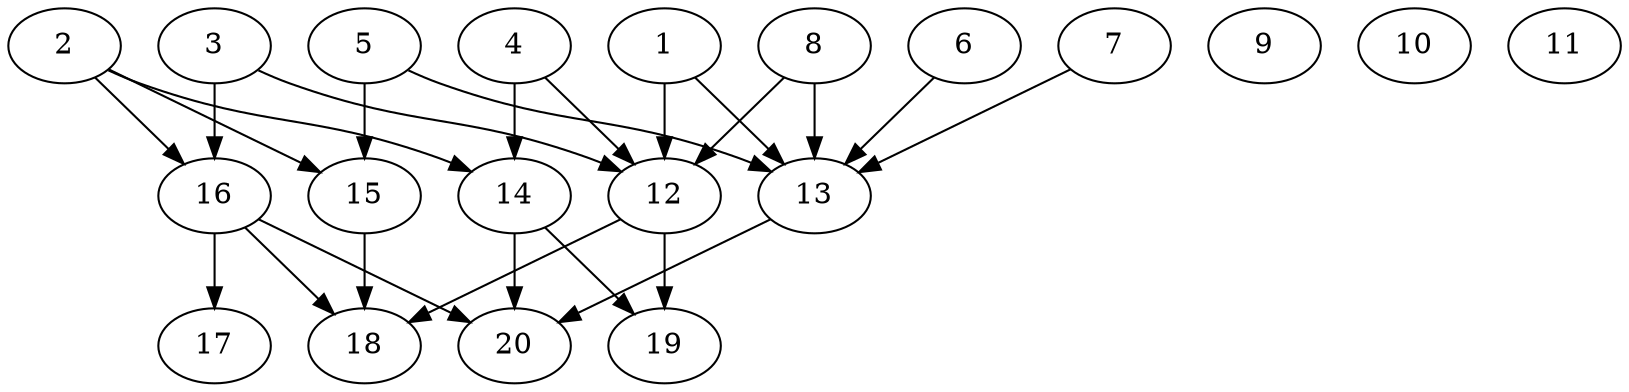 // DAG automatically generated by daggen at Wed Jul 24 21:27:05 2019
// ./daggen --dot -n 20 --ccr 0.5 --fat 0.7 --regular 0.5 --density 0.5 --mindata 5242880 --maxdata 52428800 
digraph G {
  1 [size="48990208", alpha="0.06", expect_size="24495104"] 
  1 -> 12 [size ="24495104"]
  1 -> 13 [size ="24495104"]
  2 [size="81725440", alpha="0.13", expect_size="40862720"] 
  2 -> 14 [size ="40862720"]
  2 -> 15 [size ="40862720"]
  2 -> 16 [size ="40862720"]
  3 [size="38920192", alpha="0.01", expect_size="19460096"] 
  3 -> 12 [size ="19460096"]
  3 -> 16 [size ="19460096"]
  4 [size="96276480", alpha="0.00", expect_size="48138240"] 
  4 -> 12 [size ="48138240"]
  4 -> 14 [size ="48138240"]
  5 [size="17512448", alpha="0.08", expect_size="8756224"] 
  5 -> 13 [size ="8756224"]
  5 -> 15 [size ="8756224"]
  6 [size="83326976", alpha="0.12", expect_size="41663488"] 
  6 -> 13 [size ="41663488"]
  7 [size="41646080", alpha="0.02", expect_size="20823040"] 
  7 -> 13 [size ="20823040"]
  8 [size="89458688", alpha="0.12", expect_size="44729344"] 
  8 -> 12 [size ="44729344"]
  8 -> 13 [size ="44729344"]
  9 [size="87269376", alpha="0.11", expect_size="43634688"] 
  10 [size="71098368", alpha="0.14", expect_size="35549184"] 
  11 [size="44009472", alpha="0.17", expect_size="22004736"] 
  12 [size="73635840", alpha="0.04", expect_size="36817920"] 
  12 -> 18 [size ="36817920"]
  12 -> 19 [size ="36817920"]
  13 [size="42749952", alpha="0.17", expect_size="21374976"] 
  13 -> 20 [size ="21374976"]
  14 [size="46026752", alpha="0.04", expect_size="23013376"] 
  14 -> 19 [size ="23013376"]
  14 -> 20 [size ="23013376"]
  15 [size="46729216", alpha="0.11", expect_size="23364608"] 
  15 -> 18 [size ="23364608"]
  16 [size="86771712", alpha="0.18", expect_size="43385856"] 
  16 -> 17 [size ="43385856"]
  16 -> 18 [size ="43385856"]
  16 -> 20 [size ="43385856"]
  17 [size="49217536", alpha="0.11", expect_size="24608768"] 
  18 [size="60004352", alpha="0.12", expect_size="30002176"] 
  19 [size="21889024", alpha="0.02", expect_size="10944512"] 
  20 [size="76038144", alpha="0.11", expect_size="38019072"] 
}
